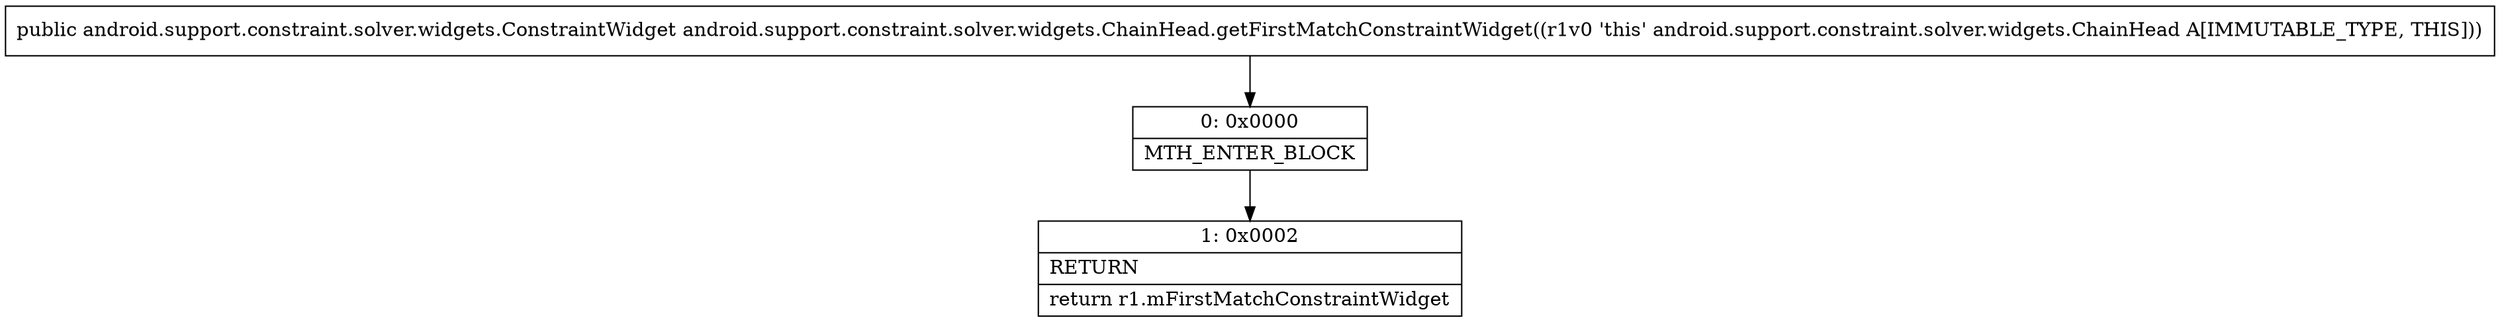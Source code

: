 digraph "CFG forandroid.support.constraint.solver.widgets.ChainHead.getFirstMatchConstraintWidget()Landroid\/support\/constraint\/solver\/widgets\/ConstraintWidget;" {
Node_0 [shape=record,label="{0\:\ 0x0000|MTH_ENTER_BLOCK\l}"];
Node_1 [shape=record,label="{1\:\ 0x0002|RETURN\l|return r1.mFirstMatchConstraintWidget\l}"];
MethodNode[shape=record,label="{public android.support.constraint.solver.widgets.ConstraintWidget android.support.constraint.solver.widgets.ChainHead.getFirstMatchConstraintWidget((r1v0 'this' android.support.constraint.solver.widgets.ChainHead A[IMMUTABLE_TYPE, THIS])) }"];
MethodNode -> Node_0;
Node_0 -> Node_1;
}

